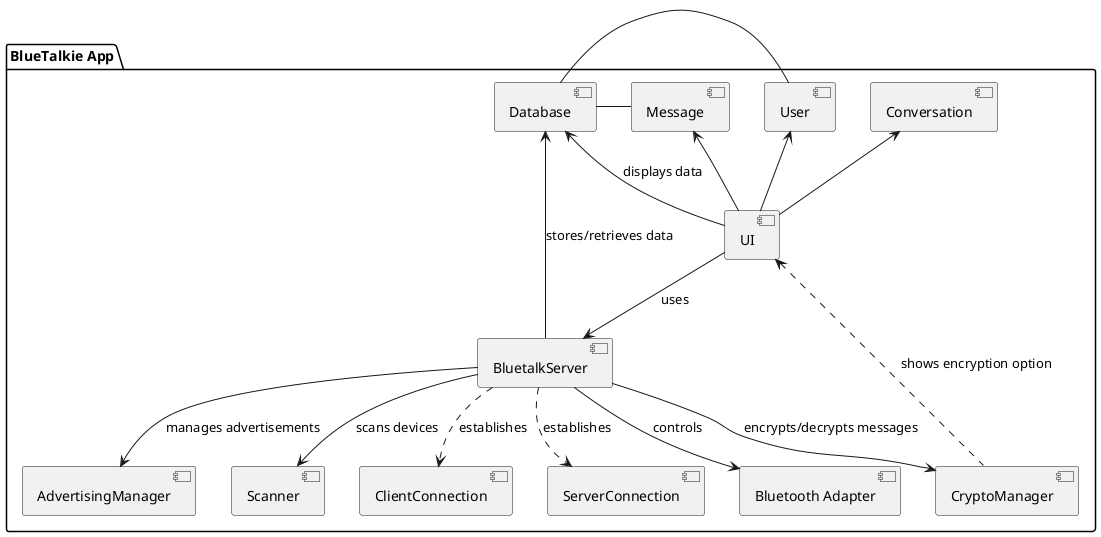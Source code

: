 @startuml

package "BlueTalkie App" {
    [UI] --> [BluetalkServer] : uses
    [BluetalkServer] --> [Bluetooth Adapter] : controls
    [BluetalkServer] --> [AdvertisingManager] : manages advertisements
    [BluetalkServer] --> [Database] : stores/retrieves data
    [BluetalkServer] --> [CryptoManager] : encrypts/decrypts messages
    [BluetalkServer] --> [Scanner] : scans devices
    [BluetalkServer] ..> [ClientConnection] : establishes
    [BluetalkServer] ..> [ServerConnection] : establishes
    [Database] - [User]
    [Database] - [Message]

    [Database] <-- [UI] : displays data
    [CryptoManager] .up.> [UI] : shows encryption option
    [User] <-- [UI]
    [Message] <-- [UI]
    [Conversation] <-- [UI]
}


@enduml
